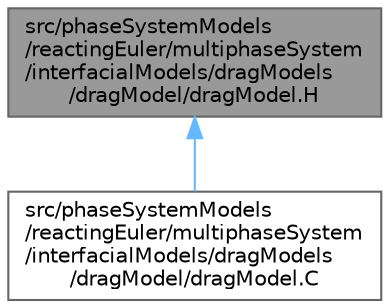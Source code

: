 digraph "src/phaseSystemModels/reactingEuler/multiphaseSystem/interfacialModels/dragModels/dragModel/dragModel.H"
{
 // LATEX_PDF_SIZE
  bgcolor="transparent";
  edge [fontname=Helvetica,fontsize=10,labelfontname=Helvetica,labelfontsize=10];
  node [fontname=Helvetica,fontsize=10,shape=box,height=0.2,width=0.4];
  Node1 [id="Node000001",label="src/phaseSystemModels\l/reactingEuler/multiphaseSystem\l/interfacialModels/dragModels\l/dragModel/dragModel.H",height=0.2,width=0.4,color="gray40", fillcolor="grey60", style="filled", fontcolor="black",tooltip=" "];
  Node1 -> Node2 [id="edge1_Node000001_Node000002",dir="back",color="steelblue1",style="solid",tooltip=" "];
  Node2 [id="Node000002",label="src/phaseSystemModels\l/reactingEuler/multiphaseSystem\l/interfacialModels/dragModels\l/dragModel/dragModel.C",height=0.2,width=0.4,color="grey40", fillcolor="white", style="filled",URL="$reactingEuler_2multiphaseSystem_2interfacialModels_2dragModels_2dragModel_2dragModel_8C.html",tooltip=" "];
}
